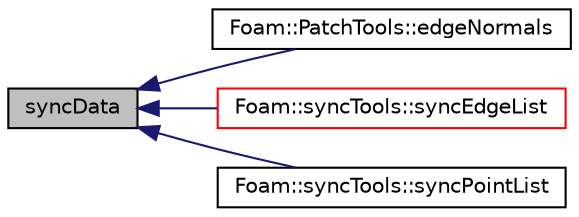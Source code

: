 digraph "syncData"
{
  bgcolor="transparent";
  edge [fontname="Helvetica",fontsize="10",labelfontname="Helvetica",labelfontsize="10"];
  node [fontname="Helvetica",fontsize="10",shape=record];
  rankdir="LR";
  Node1 [label="syncData",height=0.2,width=0.4,color="black", fillcolor="grey75", style="filled", fontcolor="black"];
  Node1 -> Node2 [dir="back",color="midnightblue",fontsize="10",style="solid",fontname="Helvetica"];
  Node2 [label="Foam::PatchTools::edgeNormals",height=0.2,width=0.4,color="black",URL="$a01803.html#a48f55bbbe3632b208e3f15dc9ca17103"];
  Node1 -> Node3 [dir="back",color="midnightblue",fontsize="10",style="solid",fontname="Helvetica"];
  Node3 [label="Foam::syncTools::syncEdgeList",height=0.2,width=0.4,color="red",URL="$a02532.html#a5ed3e64d2ef89e3823674727ea1b3d58",tooltip="Synchronize values on all mesh edges. "];
  Node1 -> Node4 [dir="back",color="midnightblue",fontsize="10",style="solid",fontname="Helvetica"];
  Node4 [label="Foam::syncTools::syncPointList",height=0.2,width=0.4,color="black",URL="$a02532.html#a334197e1b70d6e0b87da5cb827940dd4",tooltip="Synchronize values on selected mesh points. "];
}
